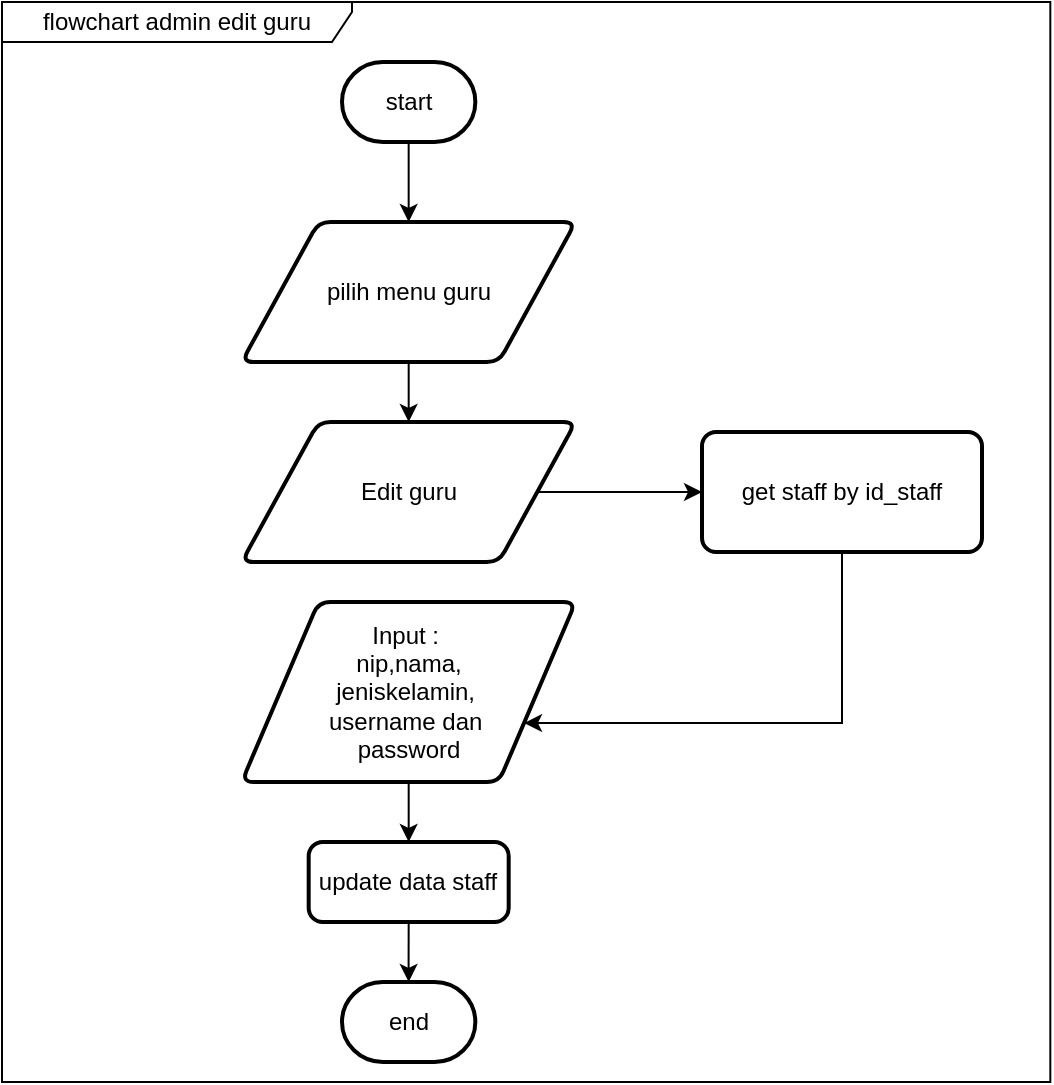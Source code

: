<mxfile version="17.4.2" type="device"><diagram id="O9Szr4Hdh8DIHMUpJjEn" name="Page-1"><mxGraphModel dx="1326" dy="851" grid="1" gridSize="10" guides="1" tooltips="1" connect="1" arrows="1" fold="1" page="1" pageScale="1" pageWidth="850" pageHeight="1100" math="0" shadow="0"><root><mxCell id="0"/><mxCell id="1" parent="0"/><mxCell id="N7Z2blO4jedbJV9u91K_-23" style="edgeStyle=orthogonalEdgeStyle;rounded=0;orthogonalLoop=1;jettySize=auto;html=1;exitX=0.5;exitY=1;exitDx=0;exitDy=0;exitPerimeter=0;" parent="1" source="N7Z2blO4jedbJV9u91K_-1" target="N7Z2blO4jedbJV9u91K_-2" edge="1"><mxGeometry relative="1" as="geometry"/></mxCell><mxCell id="N7Z2blO4jedbJV9u91K_-1" value="start" style="strokeWidth=2;html=1;shape=mxgraph.flowchart.terminator;whiteSpace=wrap;fillColor=#FFFFFF;" parent="1" vertex="1"><mxGeometry x="280" y="100" width="66.67" height="40" as="geometry"/></mxCell><mxCell id="N7Z2blO4jedbJV9u91K_-25" style="edgeStyle=orthogonalEdgeStyle;rounded=0;orthogonalLoop=1;jettySize=auto;html=1;exitX=0.5;exitY=1;exitDx=0;exitDy=0;entryX=0.5;entryY=0;entryDx=0;entryDy=0;" parent="1" source="N7Z2blO4jedbJV9u91K_-2" target="N7Z2blO4jedbJV9u91K_-24" edge="1"><mxGeometry relative="1" as="geometry"/></mxCell><mxCell id="N7Z2blO4jedbJV9u91K_-2" value="pilih menu guru" style="shape=parallelogram;html=1;strokeWidth=2;perimeter=parallelogramPerimeter;whiteSpace=wrap;rounded=1;arcSize=12;size=0.23;fillColor=#FFFFFF;" parent="1" vertex="1"><mxGeometry x="229.84" y="180" width="167" height="70" as="geometry"/></mxCell><mxCell id="N7Z2blO4jedbJV9u91K_-18" value="end" style="strokeWidth=2;html=1;shape=mxgraph.flowchart.terminator;whiteSpace=wrap;fillColor=#FFFFFF;" parent="1" vertex="1"><mxGeometry x="280" y="560" width="66.67" height="40" as="geometry"/></mxCell><mxCell id="N7Z2blO4jedbJV9u91K_-21" value="flowchart admin edit guru" style="shape=umlFrame;whiteSpace=wrap;html=1;fillColor=#FFFFFF;width=175;height=20;" parent="1" vertex="1"><mxGeometry x="110" y="70" width="524.16" height="540" as="geometry"/></mxCell><mxCell id="N7Z2blO4jedbJV9u91K_-32" style="edgeStyle=orthogonalEdgeStyle;rounded=0;orthogonalLoop=1;jettySize=auto;html=1;exitX=1;exitY=0.5;exitDx=0;exitDy=0;entryX=0;entryY=0.5;entryDx=0;entryDy=0;" parent="1" source="N7Z2blO4jedbJV9u91K_-24" target="N7Z2blO4jedbJV9u91K_-31" edge="1"><mxGeometry relative="1" as="geometry"/></mxCell><mxCell id="N7Z2blO4jedbJV9u91K_-24" value="Edit guru" style="shape=parallelogram;html=1;strokeWidth=2;perimeter=parallelogramPerimeter;whiteSpace=wrap;rounded=1;arcSize=12;size=0.23;fillColor=#FFFFFF;" parent="1" vertex="1"><mxGeometry x="229.84" y="280" width="167" height="70" as="geometry"/></mxCell><mxCell id="N7Z2blO4jedbJV9u91K_-29" style="edgeStyle=orthogonalEdgeStyle;rounded=0;orthogonalLoop=1;jettySize=auto;html=1;exitX=0.5;exitY=1;exitDx=0;exitDy=0;entryX=0.5;entryY=0;entryDx=0;entryDy=0;" parent="1" source="N7Z2blO4jedbJV9u91K_-26" target="N7Z2blO4jedbJV9u91K_-28" edge="1"><mxGeometry relative="1" as="geometry"/></mxCell><mxCell id="N7Z2blO4jedbJV9u91K_-26" value="Input :&amp;nbsp;&lt;br&gt;nip,nama,&lt;br&gt;jeniskelamin,&amp;nbsp;&lt;br&gt;username dan&amp;nbsp;&lt;br&gt;password" style="shape=parallelogram;html=1;strokeWidth=2;perimeter=parallelogramPerimeter;whiteSpace=wrap;rounded=1;arcSize=12;size=0.23;fillColor=#FFFFFF;" parent="1" vertex="1"><mxGeometry x="229.84" y="370" width="167" height="90" as="geometry"/></mxCell><mxCell id="N7Z2blO4jedbJV9u91K_-30" style="edgeStyle=orthogonalEdgeStyle;rounded=0;orthogonalLoop=1;jettySize=auto;html=1;exitX=0.5;exitY=1;exitDx=0;exitDy=0;" parent="1" source="N7Z2blO4jedbJV9u91K_-28" target="N7Z2blO4jedbJV9u91K_-18" edge="1"><mxGeometry relative="1" as="geometry"/></mxCell><mxCell id="N7Z2blO4jedbJV9u91K_-28" value="update data staff" style="rounded=1;whiteSpace=wrap;html=1;absoluteArcSize=1;arcSize=14;strokeWidth=2;fillColor=#FFFFFF;" parent="1" vertex="1"><mxGeometry x="263.34" y="490" width="100" height="40" as="geometry"/></mxCell><mxCell id="N7Z2blO4jedbJV9u91K_-33" style="edgeStyle=orthogonalEdgeStyle;rounded=0;orthogonalLoop=1;jettySize=auto;html=1;exitX=0.5;exitY=1;exitDx=0;exitDy=0;entryX=1;entryY=0.75;entryDx=0;entryDy=0;" parent="1" source="N7Z2blO4jedbJV9u91K_-31" target="N7Z2blO4jedbJV9u91K_-26" edge="1"><mxGeometry relative="1" as="geometry"><Array as="points"><mxPoint x="530" y="431"/></Array></mxGeometry></mxCell><mxCell id="N7Z2blO4jedbJV9u91K_-31" value="get staff by id_staff" style="rounded=1;whiteSpace=wrap;html=1;absoluteArcSize=1;arcSize=14;strokeWidth=2;fillColor=#FFFFFF;" parent="1" vertex="1"><mxGeometry x="460" y="285" width="140" height="60" as="geometry"/></mxCell></root></mxGraphModel></diagram></mxfile>